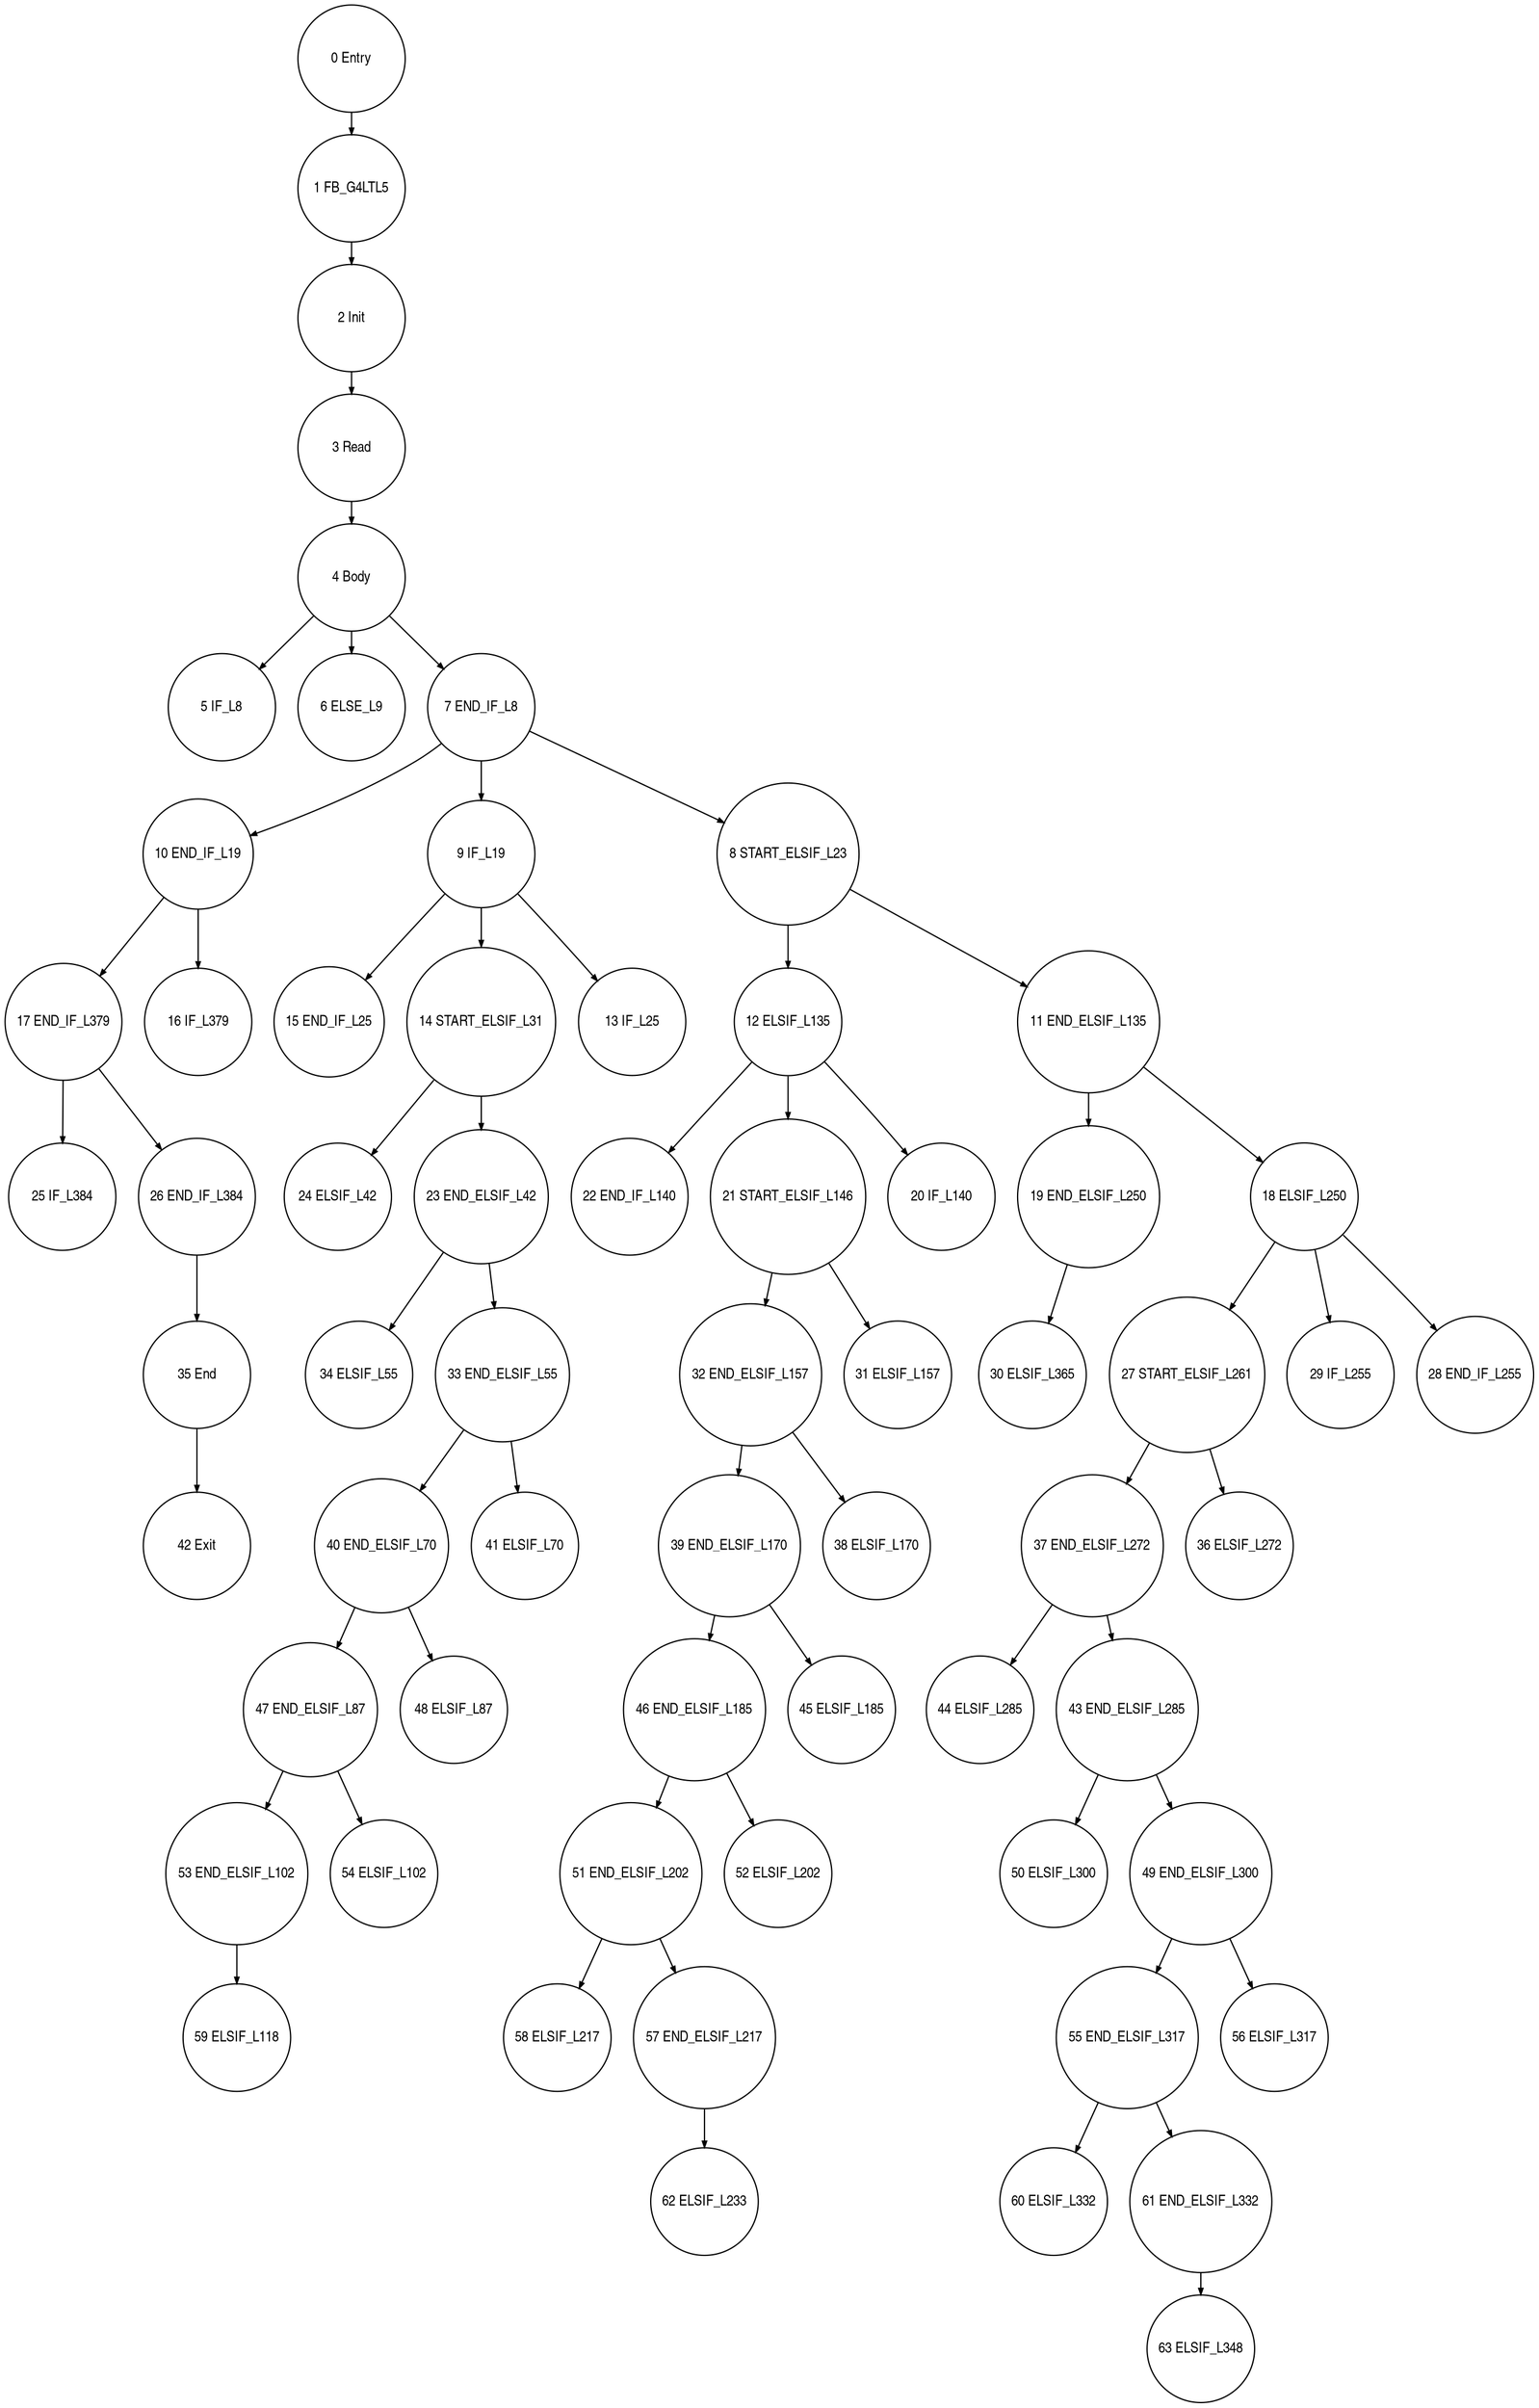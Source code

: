 digraph G {
  ranksep=.25;
  edge [arrowsize=.5]
  node [shape=circle, fontname="ArialNarrow",
        fontsize=12,  height=1.2];
  "10 END_IF_L19"; "62 ELSIF_L233"; "15 END_IF_L25"; "55 END_ELSIF_L317"; "44 ELSIF_L285"; "25 IF_L384"; "24 ELSIF_L42"; "19 END_ELSIF_L250"; "9 IF_L19"; "32 END_ELSIF_L157"; "60 ELSIF_L332"; "8 START_ELSIF_L23"; "51 END_ELSIF_L202"; "40 END_ELSIF_L70"; "1 FB_G4LTL5"; "27 START_ELSIF_L261"; "0 Entry"; "37 END_ELSIF_L272"; "43 END_ELSIF_L285"; "47 END_ELSIF_L87"; "4 Body"; "50 ELSIF_L300"; "49 END_ELSIF_L300"; "53 END_ELSIF_L102"; "29 IF_L255"; "41 ELSIF_L70"; "39 END_ELSIF_L170"; "59 ELSIF_L118"; "26 END_IF_L384"; "56 ELSIF_L317"; "14 START_ELSIF_L31"; "22 END_IF_L140"; "5 IF_L8"; "30 ELSIF_L365"; "48 ELSIF_L87"; "36 ELSIF_L272"; "6 ELSE_L9"; "38 ELSIF_L170"; "12 ELSIF_L135"; "46 END_ELSIF_L185"; "11 END_ELSIF_L135"; "58 ELSIF_L217"; "31 ELSIF_L157"; "34 ELSIF_L55"; "42 Exit"; "52 ELSIF_L202"; "61 END_ELSIF_L332"; "57 END_ELSIF_L217"; "28 END_IF_L255"; "21 START_ELSIF_L146"; "17 END_IF_L379"; "2 Init"; "45 ELSIF_L185"; "7 END_IF_L8"; "16 IF_L379"; "33 END_ELSIF_L55"; "20 IF_L140"; "18 ELSIF_L250"; "3 Read"; "23 END_ELSIF_L42"; "63 ELSIF_L348"; "35 End"; "54 ELSIF_L102"; "13 IF_L25"; 
  "19 END_ELSIF_L250" -> "30 ELSIF_L365";
  "39 END_ELSIF_L170" -> "45 ELSIF_L185";
  "39 END_ELSIF_L170" -> "46 END_ELSIF_L185";
  "3 Read" -> "4 Body";
  "2 Init" -> "3 Read";
  "51 END_ELSIF_L202" -> "57 END_ELSIF_L217";
  "51 END_ELSIF_L202" -> "58 ELSIF_L217";
  "33 END_ELSIF_L55" -> "40 END_ELSIF_L70";
  "33 END_ELSIF_L55" -> "41 ELSIF_L70";
  "46 END_ELSIF_L185" -> "51 END_ELSIF_L202";
  "46 END_ELSIF_L185" -> "52 ELSIF_L202";
  "10 END_IF_L19" -> "16 IF_L379";
  "10 END_IF_L19" -> "17 END_IF_L379";
  "57 END_ELSIF_L217" -> "62 ELSIF_L233";
  "11 END_ELSIF_L135" -> "18 ELSIF_L250";
  "11 END_ELSIF_L135" -> "19 END_ELSIF_L250";
  "61 END_ELSIF_L332" -> "63 ELSIF_L348";
  "26 END_IF_L384" -> "35 End";
  "35 End" -> "42 Exit";
  "7 END_IF_L8" -> "8 START_ELSIF_L23";
  "7 END_IF_L8" -> "9 IF_L19";
  "7 END_IF_L8" -> "10 END_IF_L19";
  "14 START_ELSIF_L31" -> "23 END_ELSIF_L42";
  "14 START_ELSIF_L31" -> "24 ELSIF_L42";
  "18 ELSIF_L250" -> "27 START_ELSIF_L261";
  "18 ELSIF_L250" -> "28 END_IF_L255";
  "18 ELSIF_L250" -> "29 IF_L255";
  "27 START_ELSIF_L261" -> "36 ELSIF_L272";
  "27 START_ELSIF_L261" -> "37 END_ELSIF_L272";
  "9 IF_L19" -> "13 IF_L25";
  "9 IF_L19" -> "14 START_ELSIF_L31";
  "9 IF_L19" -> "15 END_IF_L25";
  "23 END_ELSIF_L42" -> "33 END_ELSIF_L55";
  "23 END_ELSIF_L42" -> "34 ELSIF_L55";
  "21 START_ELSIF_L146" -> "31 ELSIF_L157";
  "21 START_ELSIF_L146" -> "32 END_ELSIF_L157";
  "47 END_ELSIF_L87" -> "53 END_ELSIF_L102";
  "47 END_ELSIF_L87" -> "54 ELSIF_L102";
  "12 ELSIF_L135" -> "20 IF_L140";
  "12 ELSIF_L135" -> "21 START_ELSIF_L146";
  "12 ELSIF_L135" -> "22 END_IF_L140";
  "37 END_ELSIF_L272" -> "43 END_ELSIF_L285";
  "37 END_ELSIF_L272" -> "44 ELSIF_L285";
  "0 Entry" -> "1 FB_G4LTL5";
  "8 START_ELSIF_L23" -> "11 END_ELSIF_L135";
  "8 START_ELSIF_L23" -> "12 ELSIF_L135";
  "49 END_ELSIF_L300" -> "55 END_ELSIF_L317";
  "49 END_ELSIF_L300" -> "56 ELSIF_L317";
  "53 END_ELSIF_L102" -> "59 ELSIF_L118";
  "4 Body" -> "5 IF_L8";
  "4 Body" -> "6 ELSE_L9";
  "4 Body" -> "7 END_IF_L8";
  "17 END_IF_L379" -> "25 IF_L384";
  "17 END_IF_L379" -> "26 END_IF_L384";
  "43 END_ELSIF_L285" -> "49 END_ELSIF_L300";
  "43 END_ELSIF_L285" -> "50 ELSIF_L300";
  "55 END_ELSIF_L317" -> "60 ELSIF_L332";
  "55 END_ELSIF_L317" -> "61 END_ELSIF_L332";
  "40 END_ELSIF_L70" -> "47 END_ELSIF_L87";
  "40 END_ELSIF_L70" -> "48 ELSIF_L87";
  "32 END_ELSIF_L157" -> "38 ELSIF_L170";
  "32 END_ELSIF_L157" -> "39 END_ELSIF_L170";
  "1 FB_G4LTL5" -> "2 Init";
}
